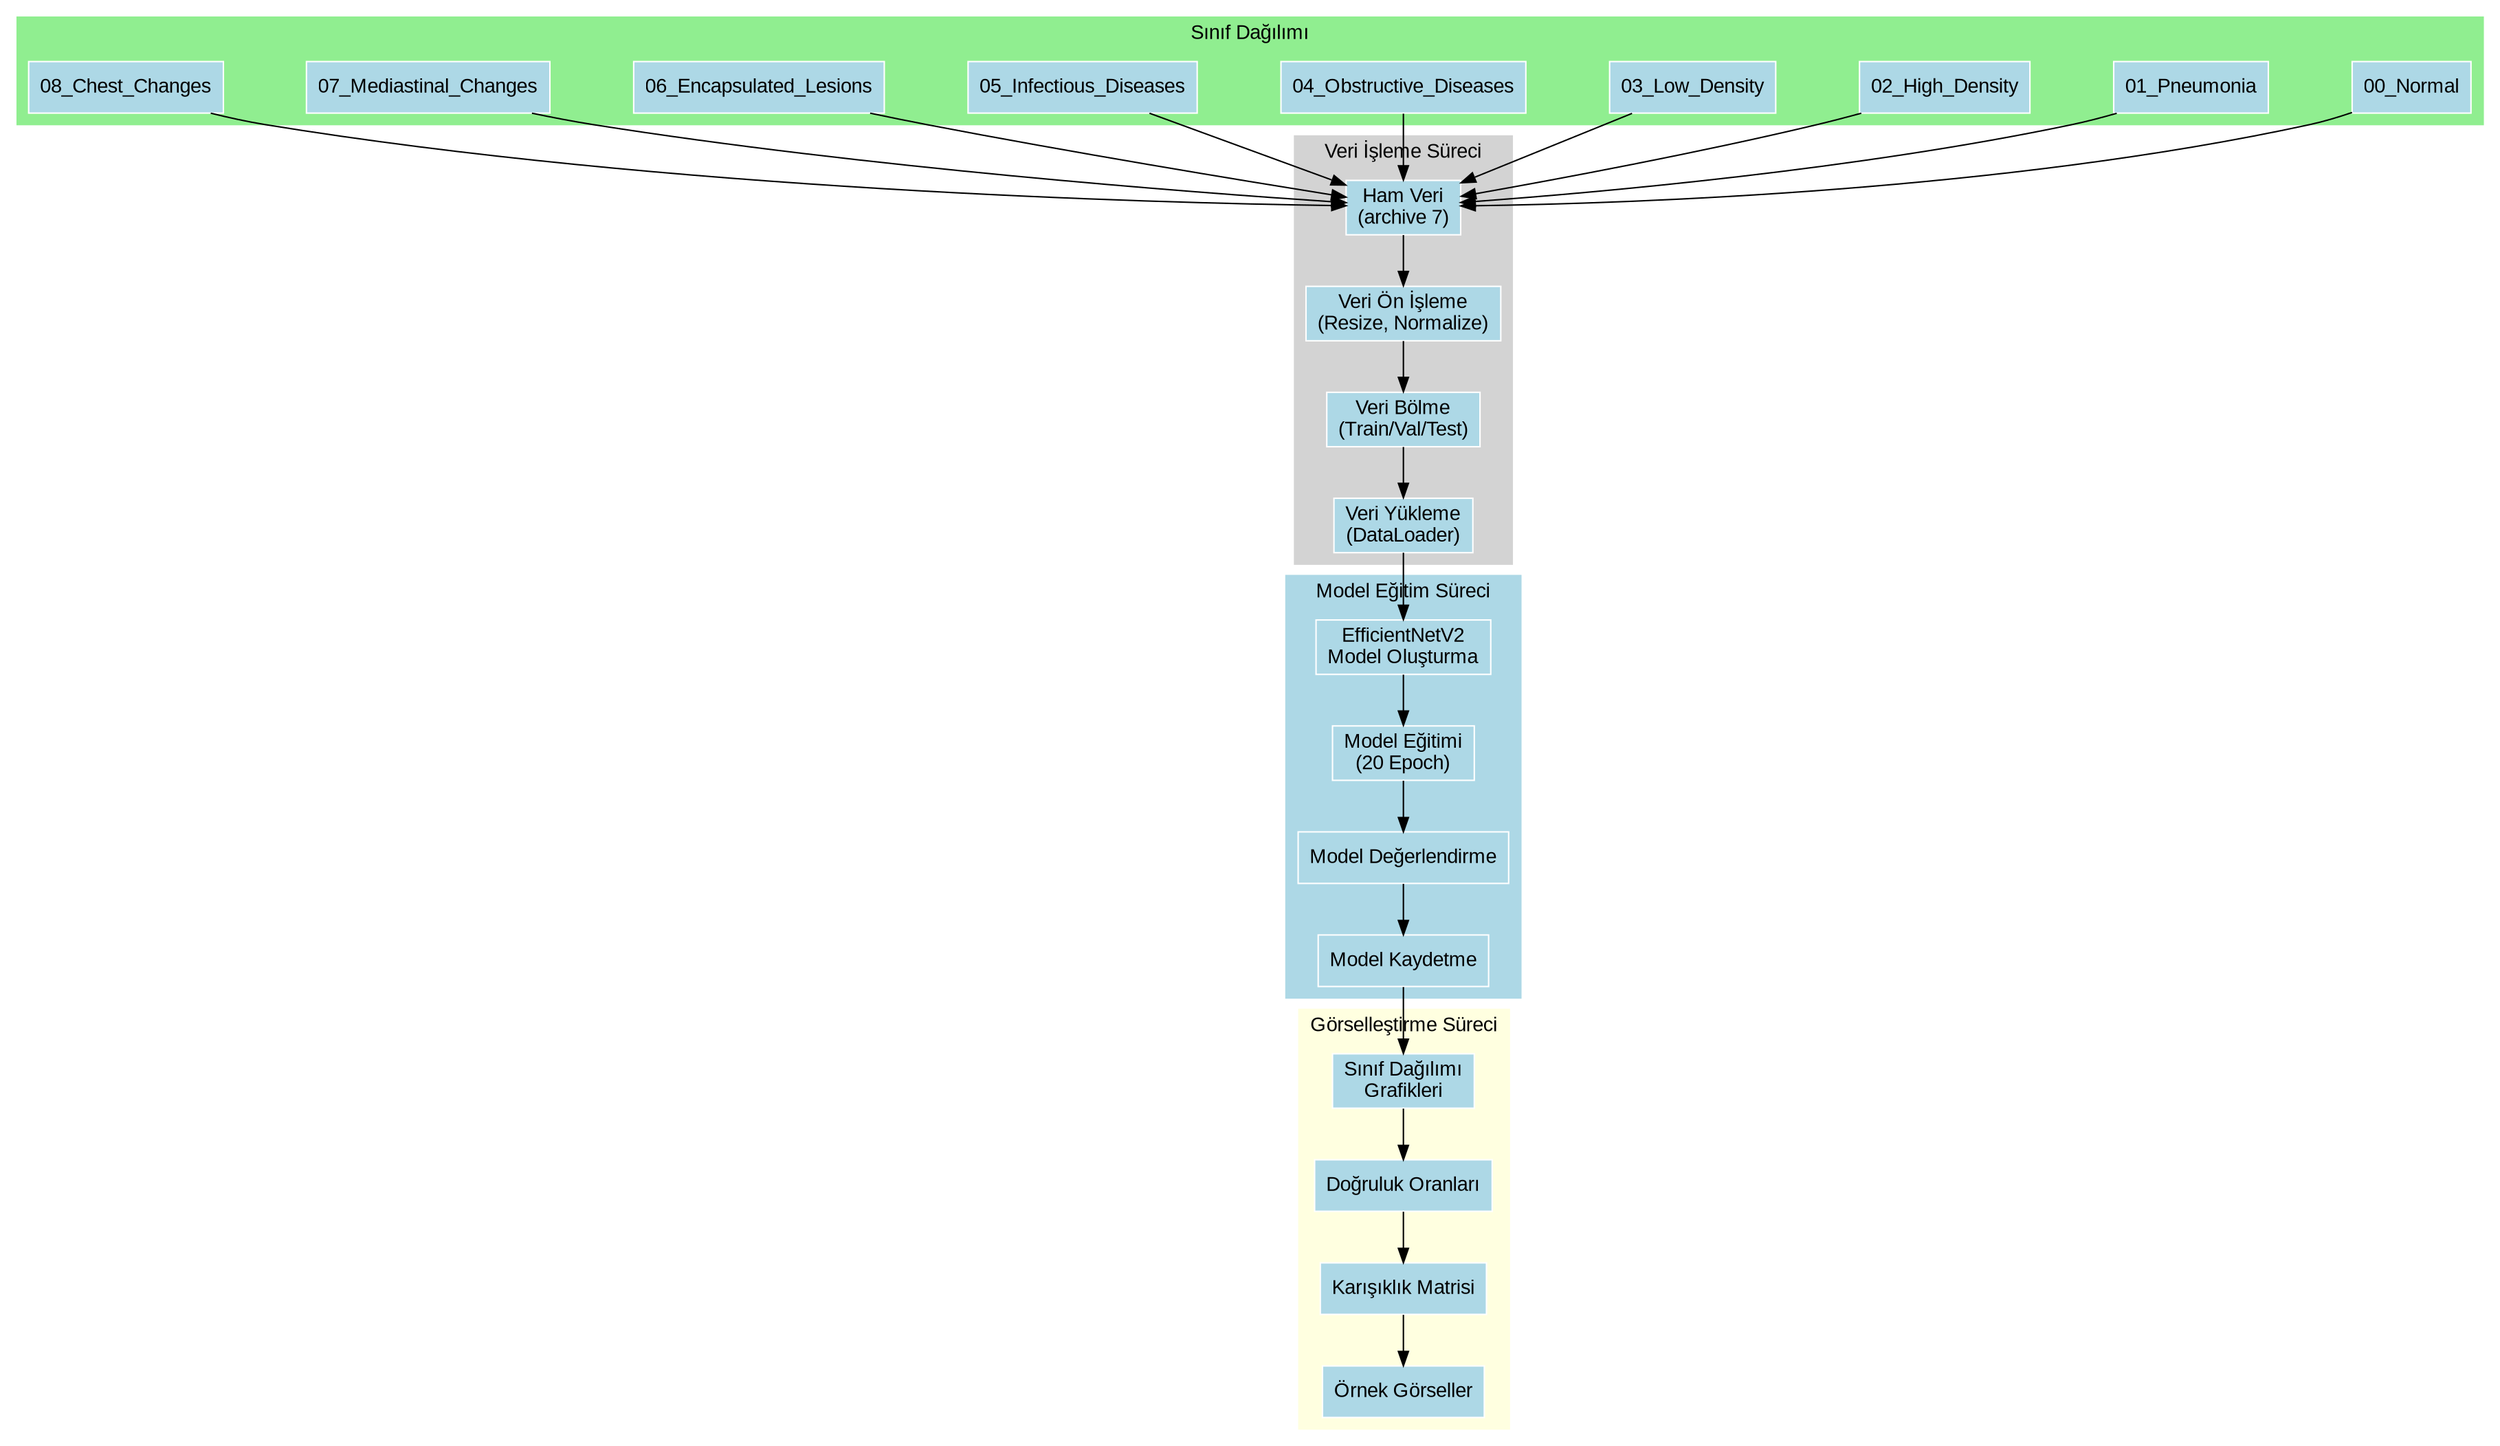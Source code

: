 digraph G {
    // Genel stil ayarları
    graph [fontname = "Arial", rankdir = TB, splines = true, nodesep = 0.8];
    node [fontname = "Arial", shape = box, style = filled, fillcolor = lightblue];
    edge [fontname = "Arial"];

    // Veri İşleme Süreci
    subgraph cluster_data {
        label = "Veri İşleme Süreci";
        style = filled;
        color = lightgrey;
        node [style = filled, color = white];
        
        data1 [label = "Ham Veri\n(archive 7)"];
        data2 [label = "Veri Ön İşleme\n(Resize, Normalize)"];
        data3 [label = "Veri Bölme\n(Train/Val/Test)"];
        data4 [label = "Veri Yükleme\n(DataLoader)"];
        
        data1 -> data2 -> data3 -> data4;
    }

    // Model Eğitim Süreci
    subgraph cluster_model {
        label = "Model Eğitim Süreci";
        style = filled;
        color = lightblue;
        node [style = filled, color = white];
        
        model1 [label = "EfficientNetV2\nModel Oluşturma"];
        model2 [label = "Model Eğitimi\n(20 Epoch)"];
        model3 [label = "Model Değerlendirme"];
        model4 [label = "Model Kaydetme"];
        
        model1 -> model2 -> model3 -> model4;
    }

    // Sınıf Dağılımı
    subgraph cluster_classes {
        label = "Sınıf Dağılımı";
        style = filled;
        color = lightgreen;
        node [style = filled, color = white];
        
        class1 [label = "00_Normal"];
        class2 [label = "01_Pneumonia"];
        class3 [label = "02_High_Density"];
        class4 [label = "03_Low_Density"];
        class5 [label = "04_Obstructive_Diseases"];
        class6 [label = "05_Infectious_Diseases"];
        class7 [label = "06_Encapsulated_Lesions"];
        class8 [label = "07_Mediastinal_Changes"];
        class9 [label = "08_Chest_Changes"];
    }

    // Görselleştirme Süreci
    subgraph cluster_viz {
        label = "Görselleştirme Süreci";
        style = filled;
        color = lightyellow;
        node [style = filled, color = white];
        
        viz1 [label = "Sınıf Dağılımı\nGrafikleri"];
        viz2 [label = "Doğruluk Oranları"];
        viz3 [label = "Karışıklık Matrisi"];
        viz4 [label = "Örnek Görseller"];
        
        viz1 -> viz2 -> viz3 -> viz4;
    }

    // Bağlantılar
    data4 -> model1;
    model4 -> viz1;
    class1 -> data1;
    class2 -> data1;
    class3 -> data1;
    class4 -> data1;
    class5 -> data1;
    class6 -> data1;
    class7 -> data1;
    class8 -> data1;
    class9 -> data1;
} 